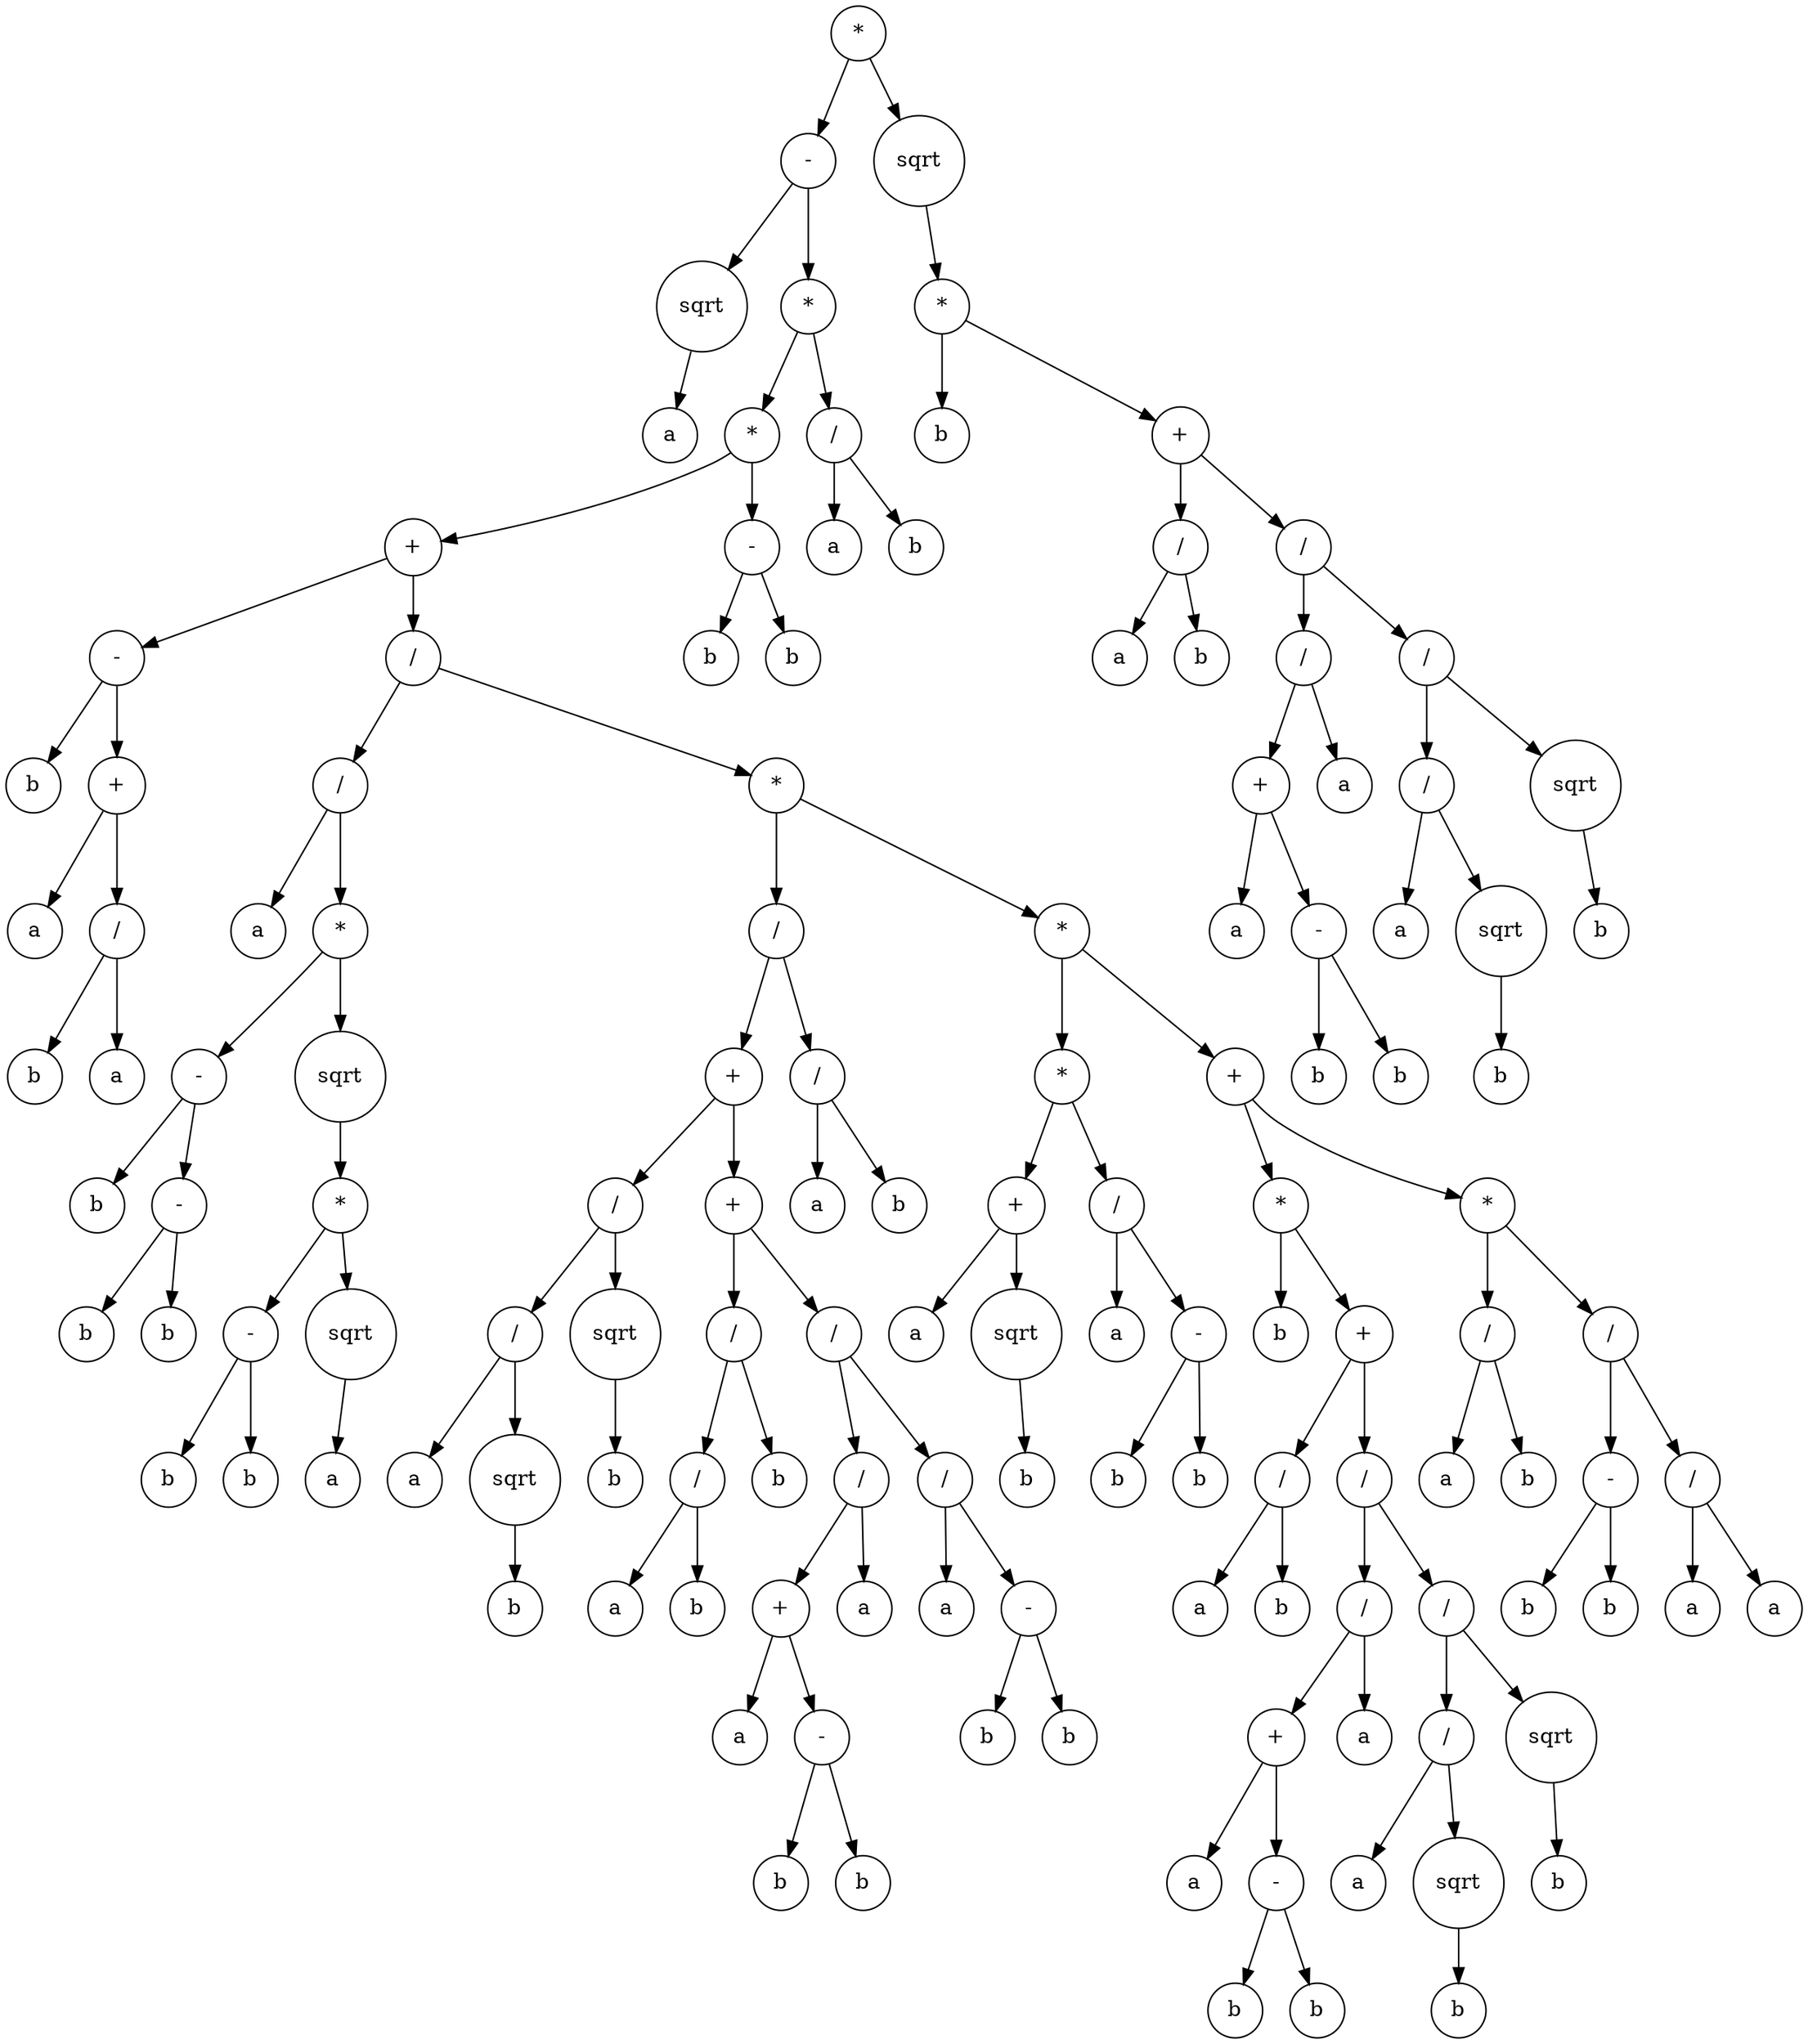 digraph g {
graph [ordering=out];
node [shape=circle];
n[label = "*"];
n0[label = "-"];
n00[label = "sqrt"];
n000[label = "a"];
n00 -> n000;
n0 -> n00;
n01[label = "*"];
n010[label = "*"];
n0100[label = "+"];
n01000[label = "-"];
n010000[label = "b"];
n01000 -> n010000;
n010001[label = "+"];
n0100010[label = "a"];
n010001 -> n0100010;
n0100011[label = "/"];
n01000110[label = "b"];
n0100011 -> n01000110;
n01000111[label = "a"];
n0100011 -> n01000111;
n010001 -> n0100011;
n01000 -> n010001;
n0100 -> n01000;
n01001[label = "/"];
n010010[label = "/"];
n0100100[label = "a"];
n010010 -> n0100100;
n0100101[label = "*"];
n01001010[label = "-"];
n010010100[label = "b"];
n01001010 -> n010010100;
n010010101[label = "-"];
n0100101010[label = "b"];
n010010101 -> n0100101010;
n0100101011[label = "b"];
n010010101 -> n0100101011;
n01001010 -> n010010101;
n0100101 -> n01001010;
n01001011[label = "sqrt"];
n010010110[label = "*"];
n0100101100[label = "-"];
n01001011000[label = "b"];
n0100101100 -> n01001011000;
n01001011001[label = "b"];
n0100101100 -> n01001011001;
n010010110 -> n0100101100;
n0100101101[label = "sqrt"];
n01001011010[label = "a"];
n0100101101 -> n01001011010;
n010010110 -> n0100101101;
n01001011 -> n010010110;
n0100101 -> n01001011;
n010010 -> n0100101;
n01001 -> n010010;
n010011[label = "*"];
n0100110[label = "/"];
n01001100[label = "+"];
n010011000[label = "/"];
n0100110000[label = "/"];
n01001100000[label = "a"];
n0100110000 -> n01001100000;
n01001100001[label = "sqrt"];
n010011000010[label = "b"];
n01001100001 -> n010011000010;
n0100110000 -> n01001100001;
n010011000 -> n0100110000;
n0100110001[label = "sqrt"];
n01001100010[label = "b"];
n0100110001 -> n01001100010;
n010011000 -> n0100110001;
n01001100 -> n010011000;
n010011001[label = "+"];
n0100110010[label = "/"];
n01001100100[label = "/"];
n010011001000[label = "a"];
n01001100100 -> n010011001000;
n010011001001[label = "b"];
n01001100100 -> n010011001001;
n0100110010 -> n01001100100;
n01001100101[label = "b"];
n0100110010 -> n01001100101;
n010011001 -> n0100110010;
n0100110011[label = "/"];
n01001100110[label = "/"];
n010011001100[label = "+"];
n0100110011000[label = "a"];
n010011001100 -> n0100110011000;
n0100110011001[label = "-"];
n01001100110010[label = "b"];
n0100110011001 -> n01001100110010;
n01001100110011[label = "b"];
n0100110011001 -> n01001100110011;
n010011001100 -> n0100110011001;
n01001100110 -> n010011001100;
n010011001101[label = "a"];
n01001100110 -> n010011001101;
n0100110011 -> n01001100110;
n01001100111[label = "/"];
n010011001110[label = "a"];
n01001100111 -> n010011001110;
n010011001111[label = "-"];
n0100110011110[label = "b"];
n010011001111 -> n0100110011110;
n0100110011111[label = "b"];
n010011001111 -> n0100110011111;
n01001100111 -> n010011001111;
n0100110011 -> n01001100111;
n010011001 -> n0100110011;
n01001100 -> n010011001;
n0100110 -> n01001100;
n01001101[label = "/"];
n010011010[label = "a"];
n01001101 -> n010011010;
n010011011[label = "b"];
n01001101 -> n010011011;
n0100110 -> n01001101;
n010011 -> n0100110;
n0100111[label = "*"];
n01001110[label = "*"];
n010011100[label = "+"];
n0100111000[label = "a"];
n010011100 -> n0100111000;
n0100111001[label = "sqrt"];
n01001110010[label = "b"];
n0100111001 -> n01001110010;
n010011100 -> n0100111001;
n01001110 -> n010011100;
n010011101[label = "/"];
n0100111010[label = "a"];
n010011101 -> n0100111010;
n0100111011[label = "-"];
n01001110110[label = "b"];
n0100111011 -> n01001110110;
n01001110111[label = "b"];
n0100111011 -> n01001110111;
n010011101 -> n0100111011;
n01001110 -> n010011101;
n0100111 -> n01001110;
n01001111[label = "+"];
n010011110[label = "*"];
n0100111100[label = "b"];
n010011110 -> n0100111100;
n0100111101[label = "+"];
n01001111010[label = "/"];
n010011110100[label = "a"];
n01001111010 -> n010011110100;
n010011110101[label = "b"];
n01001111010 -> n010011110101;
n0100111101 -> n01001111010;
n01001111011[label = "/"];
n010011110110[label = "/"];
n0100111101100[label = "+"];
n01001111011000[label = "a"];
n0100111101100 -> n01001111011000;
n01001111011001[label = "-"];
n010011110110010[label = "b"];
n01001111011001 -> n010011110110010;
n010011110110011[label = "b"];
n01001111011001 -> n010011110110011;
n0100111101100 -> n01001111011001;
n010011110110 -> n0100111101100;
n0100111101101[label = "a"];
n010011110110 -> n0100111101101;
n01001111011 -> n010011110110;
n010011110111[label = "/"];
n0100111101110[label = "/"];
n01001111011100[label = "a"];
n0100111101110 -> n01001111011100;
n01001111011101[label = "sqrt"];
n010011110111010[label = "b"];
n01001111011101 -> n010011110111010;
n0100111101110 -> n01001111011101;
n010011110111 -> n0100111101110;
n0100111101111[label = "sqrt"];
n01001111011110[label = "b"];
n0100111101111 -> n01001111011110;
n010011110111 -> n0100111101111;
n01001111011 -> n010011110111;
n0100111101 -> n01001111011;
n010011110 -> n0100111101;
n01001111 -> n010011110;
n010011111[label = "*"];
n0100111110[label = "/"];
n01001111100[label = "a"];
n0100111110 -> n01001111100;
n01001111101[label = "b"];
n0100111110 -> n01001111101;
n010011111 -> n0100111110;
n0100111111[label = "/"];
n01001111110[label = "-"];
n010011111100[label = "b"];
n01001111110 -> n010011111100;
n010011111101[label = "b"];
n01001111110 -> n010011111101;
n0100111111 -> n01001111110;
n01001111111[label = "/"];
n010011111110[label = "a"];
n01001111111 -> n010011111110;
n010011111111[label = "a"];
n01001111111 -> n010011111111;
n0100111111 -> n01001111111;
n010011111 -> n0100111111;
n01001111 -> n010011111;
n0100111 -> n01001111;
n010011 -> n0100111;
n01001 -> n010011;
n0100 -> n01001;
n010 -> n0100;
n0101[label = "-"];
n01010[label = "b"];
n0101 -> n01010;
n01011[label = "b"];
n0101 -> n01011;
n010 -> n0101;
n01 -> n010;
n011[label = "/"];
n0110[label = "a"];
n011 -> n0110;
n0111[label = "b"];
n011 -> n0111;
n01 -> n011;
n0 -> n01;
n -> n0;
n1[label = "sqrt"];
n10[label = "*"];
n100[label = "b"];
n10 -> n100;
n101[label = "+"];
n1010[label = "/"];
n10100[label = "a"];
n1010 -> n10100;
n10101[label = "b"];
n1010 -> n10101;
n101 -> n1010;
n1011[label = "/"];
n10110[label = "/"];
n101100[label = "+"];
n1011000[label = "a"];
n101100 -> n1011000;
n1011001[label = "-"];
n10110010[label = "b"];
n1011001 -> n10110010;
n10110011[label = "b"];
n1011001 -> n10110011;
n101100 -> n1011001;
n10110 -> n101100;
n101101[label = "a"];
n10110 -> n101101;
n1011 -> n10110;
n10111[label = "/"];
n101110[label = "/"];
n1011100[label = "a"];
n101110 -> n1011100;
n1011101[label = "sqrt"];
n10111010[label = "b"];
n1011101 -> n10111010;
n101110 -> n1011101;
n10111 -> n101110;
n101111[label = "sqrt"];
n1011110[label = "b"];
n101111 -> n1011110;
n10111 -> n101111;
n1011 -> n10111;
n101 -> n1011;
n10 -> n101;
n1 -> n10;
n -> n1;
}
